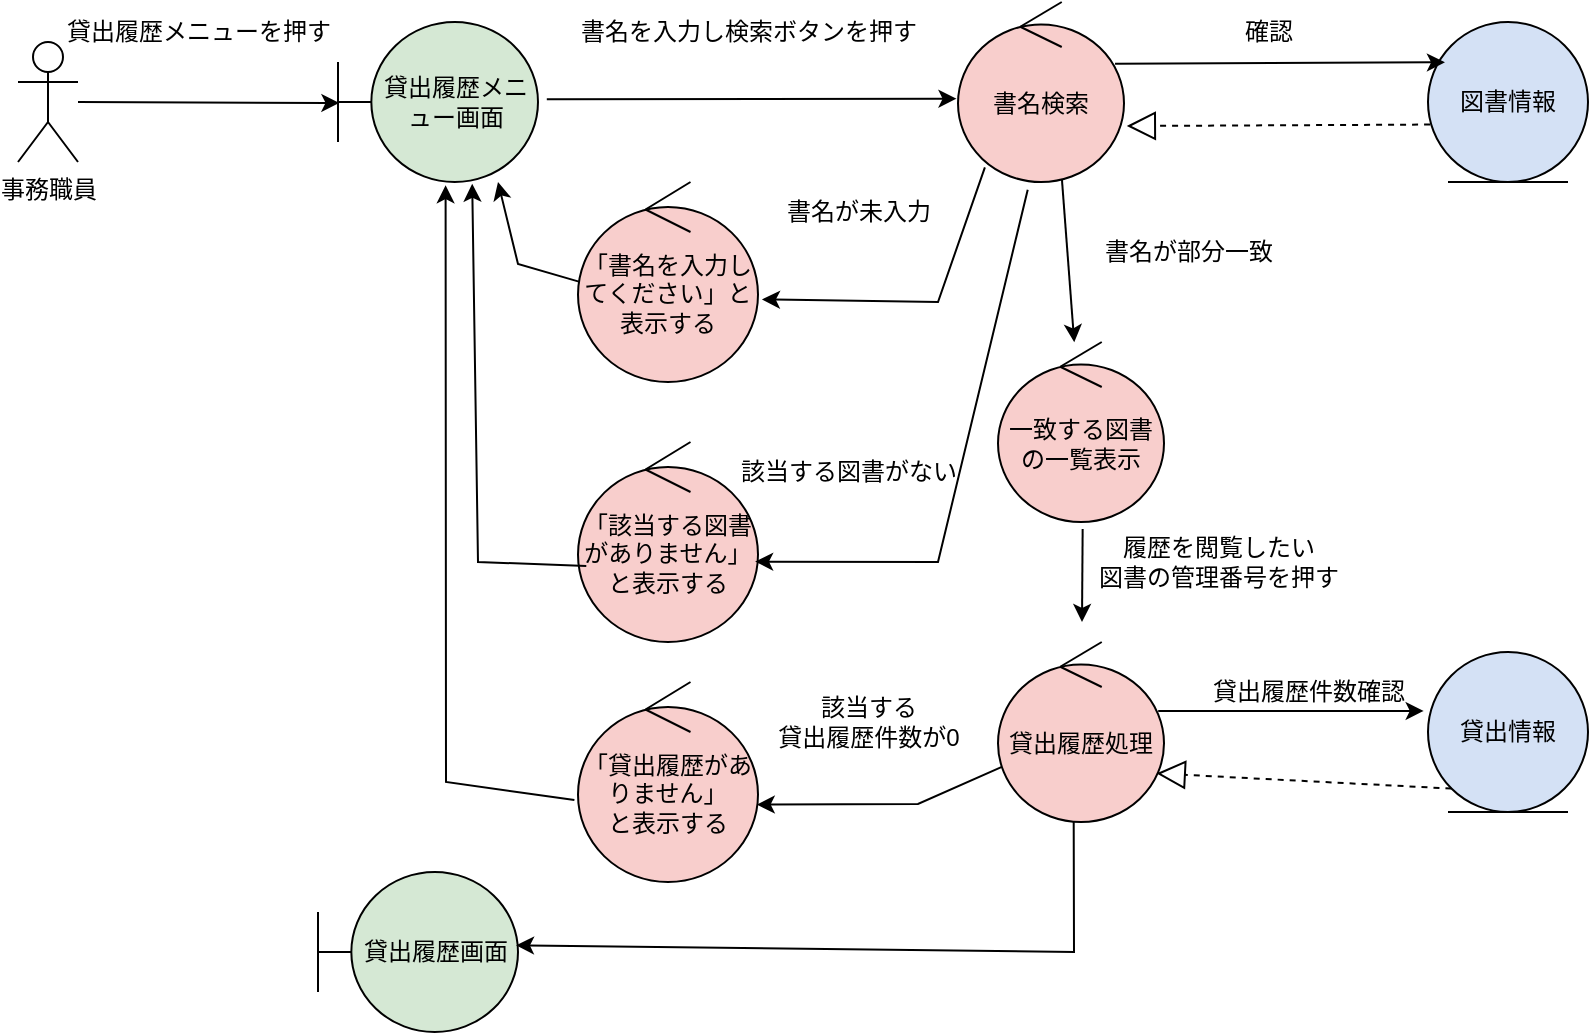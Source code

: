 <mxfile>
    <diagram id="V6Axgg5LUfyLGcrbRSLU" name="ページ1">
        <mxGraphModel dx="816" dy="419" grid="1" gridSize="10" guides="1" tooltips="1" connect="1" arrows="1" fold="1" page="1" pageScale="1" pageWidth="827" pageHeight="1169" math="0" shadow="0">
            <root>
                <mxCell id="0"/>
                <mxCell id="1" parent="0"/>
                <mxCell id="3" value="事務職員" style="shape=umlActor;verticalLabelPosition=bottom;verticalAlign=top;html=1;" parent="1" vertex="1">
                    <mxGeometry x="30" y="170" width="30" height="60" as="geometry"/>
                </mxCell>
                <mxCell id="qkdqU4J5GqFg_mMFGBF2-5" value="貸出履歴メニュー画面" style="shape=umlBoundary;whiteSpace=wrap;html=1;fillColor=#D5E8D4;" parent="1" vertex="1">
                    <mxGeometry x="190" y="160" width="100" height="80" as="geometry"/>
                </mxCell>
                <mxCell id="qkdqU4J5GqFg_mMFGBF2-6" value="書名検索" style="ellipse;shape=umlControl;whiteSpace=wrap;html=1;fillColor=#F8CECC;" parent="1" vertex="1">
                    <mxGeometry x="500" y="150" width="83" height="90" as="geometry"/>
                </mxCell>
                <mxCell id="qkdqU4J5GqFg_mMFGBF2-7" value="貸出履歴画面" style="shape=umlBoundary;whiteSpace=wrap;html=1;fillColor=#D5E8D4;" parent="1" vertex="1">
                    <mxGeometry x="180" y="585" width="100" height="80" as="geometry"/>
                </mxCell>
                <mxCell id="qkdqU4J5GqFg_mMFGBF2-13" value="貸出情報" style="ellipse;shape=umlEntity;whiteSpace=wrap;html=1;fillColor=#D4E1F5;" parent="1" vertex="1">
                    <mxGeometry x="735" y="475" width="80" height="80" as="geometry"/>
                </mxCell>
                <mxCell id="qkdqU4J5GqFg_mMFGBF2-14" value="図書情報" style="ellipse;shape=umlEntity;whiteSpace=wrap;html=1;fillColor=#D4E1F5;" parent="1" vertex="1">
                    <mxGeometry x="735" y="160" width="80" height="80" as="geometry"/>
                </mxCell>
                <mxCell id="qkdqU4J5GqFg_mMFGBF2-16" value="" style="endArrow=classic;html=1;rounded=0;entryX=0.007;entryY=0.506;entryDx=0;entryDy=0;entryPerimeter=0;" parent="1" source="3" target="qkdqU4J5GqFg_mMFGBF2-5" edge="1">
                    <mxGeometry width="50" height="50" relative="1" as="geometry">
                        <mxPoint x="100" y="190" as="sourcePoint"/>
                        <mxPoint x="150" y="140" as="targetPoint"/>
                    </mxGeometry>
                </mxCell>
                <mxCell id="qkdqU4J5GqFg_mMFGBF2-17" value="" style="endArrow=classic;html=1;rounded=0;exitX=1.044;exitY=0.483;exitDx=0;exitDy=0;exitPerimeter=0;entryX=-0.009;entryY=0.537;entryDx=0;entryDy=0;entryPerimeter=0;" parent="1" source="qkdqU4J5GqFg_mMFGBF2-5" target="qkdqU4J5GqFg_mMFGBF2-6" edge="1">
                    <mxGeometry width="50" height="50" relative="1" as="geometry">
                        <mxPoint x="318" y="200" as="sourcePoint"/>
                        <mxPoint x="368" y="150" as="targetPoint"/>
                    </mxGeometry>
                </mxCell>
                <mxCell id="qkdqU4J5GqFg_mMFGBF2-18" value="" style="endArrow=classic;html=1;rounded=0;entryX=0.99;entryY=0.458;entryDx=0;entryDy=0;entryPerimeter=0;exitX=0.456;exitY=0.993;exitDx=0;exitDy=0;exitPerimeter=0;" parent="1" source="qkdqU4J5GqFg_mMFGBF2-42" target="qkdqU4J5GqFg_mMFGBF2-7" edge="1">
                    <mxGeometry width="50" height="50" relative="1" as="geometry">
                        <mxPoint x="570" y="560" as="sourcePoint"/>
                        <mxPoint x="350" y="440" as="targetPoint"/>
                        <Array as="points">
                            <mxPoint x="558" y="625"/>
                        </Array>
                    </mxGeometry>
                </mxCell>
                <mxCell id="qkdqU4J5GqFg_mMFGBF2-19" value="" style="endArrow=classic;html=1;rounded=0;entryX=0.993;entryY=0.613;entryDx=0;entryDy=0;entryPerimeter=0;" parent="1" source="qkdqU4J5GqFg_mMFGBF2-42" target="qkdqU4J5GqFg_mMFGBF2-24" edge="1">
                    <mxGeometry width="50" height="50" relative="1" as="geometry">
                        <mxPoint x="500" y="550" as="sourcePoint"/>
                        <mxPoint x="265" y="480" as="targetPoint"/>
                        <Array as="points">
                            <mxPoint x="480" y="551"/>
                        </Array>
                    </mxGeometry>
                </mxCell>
                <mxCell id="qkdqU4J5GqFg_mMFGBF2-20" value="" style="endArrow=classic;html=1;rounded=0;exitX=0.162;exitY=0.919;exitDx=0;exitDy=0;exitPerimeter=0;entryX=1.022;entryY=0.587;entryDx=0;entryDy=0;entryPerimeter=0;" parent="1" source="qkdqU4J5GqFg_mMFGBF2-6" target="qkdqU4J5GqFg_mMFGBF2-22" edge="1">
                    <mxGeometry width="50" height="50" relative="1" as="geometry">
                        <mxPoint x="490" y="300" as="sourcePoint"/>
                        <mxPoint x="540" y="250" as="targetPoint"/>
                        <Array as="points">
                            <mxPoint x="490" y="300"/>
                        </Array>
                    </mxGeometry>
                </mxCell>
                <mxCell id="qkdqU4J5GqFg_mMFGBF2-21" value="「該当する図書がありません」と表示する" style="ellipse;shape=umlControl;whiteSpace=wrap;html=1;fillColor=#F8CECC;" parent="1" vertex="1">
                    <mxGeometry x="310" y="370" width="90" height="100" as="geometry"/>
                </mxCell>
                <mxCell id="qkdqU4J5GqFg_mMFGBF2-22" value="「書名を入力してください」と表示する" style="ellipse;shape=umlControl;whiteSpace=wrap;html=1;fillColor=#F8CECC;" parent="1" vertex="1">
                    <mxGeometry x="310" y="240" width="90" height="100" as="geometry"/>
                </mxCell>
                <mxCell id="qkdqU4J5GqFg_mMFGBF2-24" value="「貸出履歴がありません」&lt;div&gt;と表示する&lt;/div&gt;" style="ellipse;shape=umlControl;whiteSpace=wrap;html=1;fillColor=#F8CECC;" parent="1" vertex="1">
                    <mxGeometry x="310" y="490" width="90" height="100" as="geometry"/>
                </mxCell>
                <mxCell id="qkdqU4J5GqFg_mMFGBF2-25" value="" style="endArrow=classic;html=1;rounded=0;exitX=0.946;exitY=0.343;exitDx=0;exitDy=0;exitPerimeter=0;entryX=0.106;entryY=0.252;entryDx=0;entryDy=0;entryPerimeter=0;" parent="1" source="qkdqU4J5GqFg_mMFGBF2-6" target="qkdqU4J5GqFg_mMFGBF2-14" edge="1">
                    <mxGeometry width="50" height="50" relative="1" as="geometry">
                        <mxPoint x="500" y="220" as="sourcePoint"/>
                        <mxPoint x="550" y="170" as="targetPoint"/>
                    </mxGeometry>
                </mxCell>
                <mxCell id="qkdqU4J5GqFg_mMFGBF2-26" value="確認" style="text;html=1;align=center;verticalAlign=middle;resizable=0;points=[];autosize=1;strokeColor=none;fillColor=none;" parent="1" vertex="1">
                    <mxGeometry x="630" y="150" width="50" height="30" as="geometry"/>
                </mxCell>
                <mxCell id="qkdqU4J5GqFg_mMFGBF2-27" value="" style="endArrow=block;dashed=1;endFill=0;endSize=12;html=1;rounded=0;entryX=1.017;entryY=0.689;entryDx=0;entryDy=0;entryPerimeter=0;exitX=0.013;exitY=0.641;exitDx=0;exitDy=0;exitPerimeter=0;" parent="1" source="qkdqU4J5GqFg_mMFGBF2-14" target="qkdqU4J5GqFg_mMFGBF2-6" edge="1">
                    <mxGeometry width="160" relative="1" as="geometry">
                        <mxPoint x="380" y="370" as="sourcePoint"/>
                        <mxPoint x="540" y="370" as="targetPoint"/>
                    </mxGeometry>
                </mxCell>
                <mxCell id="qkdqU4J5GqFg_mMFGBF2-29" value="書名を入力し検索ボタンを押す" style="text;html=1;align=center;verticalAlign=middle;resizable=0;points=[];autosize=1;strokeColor=none;fillColor=none;" parent="1" vertex="1">
                    <mxGeometry x="300" y="150" width="190" height="30" as="geometry"/>
                </mxCell>
                <mxCell id="qkdqU4J5GqFg_mMFGBF2-31" value="貸出履歴メニューを押す" style="text;html=1;align=center;verticalAlign=middle;resizable=0;points=[];autosize=1;strokeColor=none;fillColor=none;" parent="1" vertex="1">
                    <mxGeometry x="40" y="150" width="160" height="30" as="geometry"/>
                </mxCell>
                <mxCell id="qkdqU4J5GqFg_mMFGBF2-32" value="" style="endArrow=classic;html=1;rounded=0;exitX=0.42;exitY=1.043;exitDx=0;exitDy=0;exitPerimeter=0;entryX=0.984;entryY=0.598;entryDx=0;entryDy=0;entryPerimeter=0;" parent="1" source="qkdqU4J5GqFg_mMFGBF2-6" target="qkdqU4J5GqFg_mMFGBF2-21" edge="1">
                    <mxGeometry width="50" height="50" relative="1" as="geometry">
                        <mxPoint x="414" y="430" as="sourcePoint"/>
                        <mxPoint x="464" y="380" as="targetPoint"/>
                        <Array as="points">
                            <mxPoint x="490" y="430"/>
                        </Array>
                    </mxGeometry>
                </mxCell>
                <mxCell id="qkdqU4J5GqFg_mMFGBF2-33" value="書名が未入力" style="text;html=1;align=center;verticalAlign=middle;resizable=0;points=[];autosize=1;strokeColor=none;fillColor=none;" parent="1" vertex="1">
                    <mxGeometry x="400" y="240" width="100" height="30" as="geometry"/>
                </mxCell>
                <mxCell id="qkdqU4J5GqFg_mMFGBF2-34" value="該当する図書がない" style="text;html=1;align=center;verticalAlign=middle;resizable=0;points=[];autosize=1;strokeColor=none;fillColor=none;" parent="1" vertex="1">
                    <mxGeometry x="380" y="370" width="130" height="30" as="geometry"/>
                </mxCell>
                <mxCell id="qkdqU4J5GqFg_mMFGBF2-35" value="" style="endArrow=classic;html=1;rounded=0;entryX=0.538;entryY=1.02;entryDx=0;entryDy=0;entryPerimeter=0;exitX=-0.02;exitY=0.59;exitDx=0;exitDy=0;exitPerimeter=0;" parent="1" source="qkdqU4J5GqFg_mMFGBF2-24" target="qkdqU4J5GqFg_mMFGBF2-5" edge="1">
                    <mxGeometry width="50" height="50" relative="1" as="geometry">
                        <mxPoint x="225" y="540" as="sourcePoint"/>
                        <mxPoint x="210" y="320" as="targetPoint"/>
                        <Array as="points">
                            <mxPoint x="244" y="540"/>
                        </Array>
                    </mxGeometry>
                </mxCell>
                <mxCell id="qkdqU4J5GqFg_mMFGBF2-36" value="該当する&lt;br&gt;貸出履歴件数が0" style="text;html=1;align=center;verticalAlign=middle;resizable=0;points=[];autosize=1;strokeColor=none;fillColor=none;" parent="1" vertex="1">
                    <mxGeometry x="400" y="490" width="110" height="40" as="geometry"/>
                </mxCell>
                <mxCell id="qkdqU4J5GqFg_mMFGBF2-37" value="" style="endArrow=classic;html=1;rounded=0;exitX=0.046;exitY=0.62;exitDx=0;exitDy=0;exitPerimeter=0;entryX=0.671;entryY=1.011;entryDx=0;entryDy=0;entryPerimeter=0;" parent="1" source="qkdqU4J5GqFg_mMFGBF2-21" target="qkdqU4J5GqFg_mMFGBF2-5" edge="1">
                    <mxGeometry width="50" height="50" relative="1" as="geometry">
                        <mxPoint x="265" y="480" as="sourcePoint"/>
                        <mxPoint x="250" y="260" as="targetPoint"/>
                        <Array as="points">
                            <mxPoint x="260" y="430"/>
                        </Array>
                    </mxGeometry>
                </mxCell>
                <mxCell id="qkdqU4J5GqFg_mMFGBF2-38" value="" style="endArrow=classic;html=1;rounded=0;entryX=0.8;entryY=1;entryDx=0;entryDy=0;entryPerimeter=0;exitX=0.005;exitY=0.498;exitDx=0;exitDy=0;exitPerimeter=0;" parent="1" source="qkdqU4J5GqFg_mMFGBF2-22" target="qkdqU4J5GqFg_mMFGBF2-5" edge="1">
                    <mxGeometry width="50" height="50" relative="1" as="geometry">
                        <mxPoint x="326.039" y="281.125" as="sourcePoint"/>
                        <mxPoint x="260" y="250.0" as="targetPoint"/>
                        <Array as="points">
                            <mxPoint x="280" y="281"/>
                        </Array>
                    </mxGeometry>
                </mxCell>
                <mxCell id="qkdqU4J5GqFg_mMFGBF2-39" value="&lt;div&gt;&lt;span style=&quot;background-color: transparent; color: light-dark(rgb(0, 0, 0), rgb(255, 255, 255));&quot;&gt;一致する図書の&lt;/span&gt;&lt;span style=&quot;background-color: transparent; color: light-dark(rgb(0, 0, 0), rgb(255, 255, 255));&quot;&gt;一覧表示&lt;/span&gt;&lt;/div&gt;" style="ellipse;shape=umlControl;whiteSpace=wrap;html=1;fillColor=#F8CECC;" parent="1" vertex="1">
                    <mxGeometry x="520" y="320" width="83" height="90" as="geometry"/>
                </mxCell>
                <mxCell id="qkdqU4J5GqFg_mMFGBF2-40" value="" style="endArrow=classic;html=1;rounded=0;exitX=0.626;exitY=0.985;exitDx=0;exitDy=0;exitPerimeter=0;" parent="1" source="qkdqU4J5GqFg_mMFGBF2-6" target="qkdqU4J5GqFg_mMFGBF2-39" edge="1">
                    <mxGeometry width="50" height="50" relative="1" as="geometry">
                        <mxPoint x="680" y="401" as="sourcePoint"/>
                        <mxPoint x="650" y="320" as="targetPoint"/>
                        <Array as="points"/>
                    </mxGeometry>
                </mxCell>
                <mxCell id="qkdqU4J5GqFg_mMFGBF2-41" value="書名が部分一致" style="text;html=1;align=center;verticalAlign=middle;resizable=0;points=[];autosize=1;strokeColor=none;fillColor=none;" parent="1" vertex="1">
                    <mxGeometry x="560" y="260" width="110" height="30" as="geometry"/>
                </mxCell>
                <mxCell id="qkdqU4J5GqFg_mMFGBF2-42" value="貸出履歴処理" style="ellipse;shape=umlControl;whiteSpace=wrap;html=1;fillColor=#F8CECC;" parent="1" vertex="1">
                    <mxGeometry x="520" y="470" width="83" height="90" as="geometry"/>
                </mxCell>
                <mxCell id="qkdqU4J5GqFg_mMFGBF2-43" value="" style="endArrow=classic;html=1;rounded=0;exitX=0.51;exitY=1.039;exitDx=0;exitDy=0;exitPerimeter=0;" parent="1" source="qkdqU4J5GqFg_mMFGBF2-39" edge="1">
                    <mxGeometry width="50" height="50" relative="1" as="geometry">
                        <mxPoint x="510" y="560" as="sourcePoint"/>
                        <mxPoint x="562" y="460" as="targetPoint"/>
                        <Array as="points"/>
                    </mxGeometry>
                </mxCell>
                <mxCell id="qkdqU4J5GqFg_mMFGBF2-44" value="" style="endArrow=classic;html=1;rounded=0;exitX=0.965;exitY=0.384;exitDx=0;exitDy=0;exitPerimeter=0;entryX=-0.027;entryY=0.368;entryDx=0;entryDy=0;entryPerimeter=0;" parent="1" source="qkdqU4J5GqFg_mMFGBF2-42" target="qkdqU4J5GqFg_mMFGBF2-13" edge="1">
                    <mxGeometry width="50" height="50" relative="1" as="geometry">
                        <mxPoint x="583" y="351" as="sourcePoint"/>
                        <mxPoint x="762" y="350" as="targetPoint"/>
                    </mxGeometry>
                </mxCell>
                <mxCell id="qkdqU4J5GqFg_mMFGBF2-45" value="貸出履歴件数確認" style="text;html=1;align=center;verticalAlign=middle;resizable=0;points=[];autosize=1;strokeColor=none;fillColor=none;" parent="1" vertex="1">
                    <mxGeometry x="615" y="480" width="120" height="30" as="geometry"/>
                </mxCell>
                <mxCell id="qkdqU4J5GqFg_mMFGBF2-46" value="" style="endArrow=block;dashed=1;endFill=0;endSize=12;html=1;rounded=0;entryX=0.956;entryY=0.73;entryDx=0;entryDy=0;entryPerimeter=0;exitX=0;exitY=1;exitDx=0;exitDy=0;" parent="1" source="qkdqU4J5GqFg_mMFGBF2-13" target="qkdqU4J5GqFg_mMFGBF2-42" edge="1">
                    <mxGeometry width="160" relative="1" as="geometry">
                        <mxPoint x="755" y="381" as="sourcePoint"/>
                        <mxPoint x="588" y="382" as="targetPoint"/>
                    </mxGeometry>
                </mxCell>
                <mxCell id="qkdqU4J5GqFg_mMFGBF2-47" value="履歴を閲覧したい&lt;br&gt;図書の管理番号を押す" style="text;html=1;align=center;verticalAlign=middle;resizable=0;points=[];autosize=1;strokeColor=none;fillColor=none;" parent="1" vertex="1">
                    <mxGeometry x="560" y="410" width="140" height="40" as="geometry"/>
                </mxCell>
            </root>
        </mxGraphModel>
    </diagram>
</mxfile>